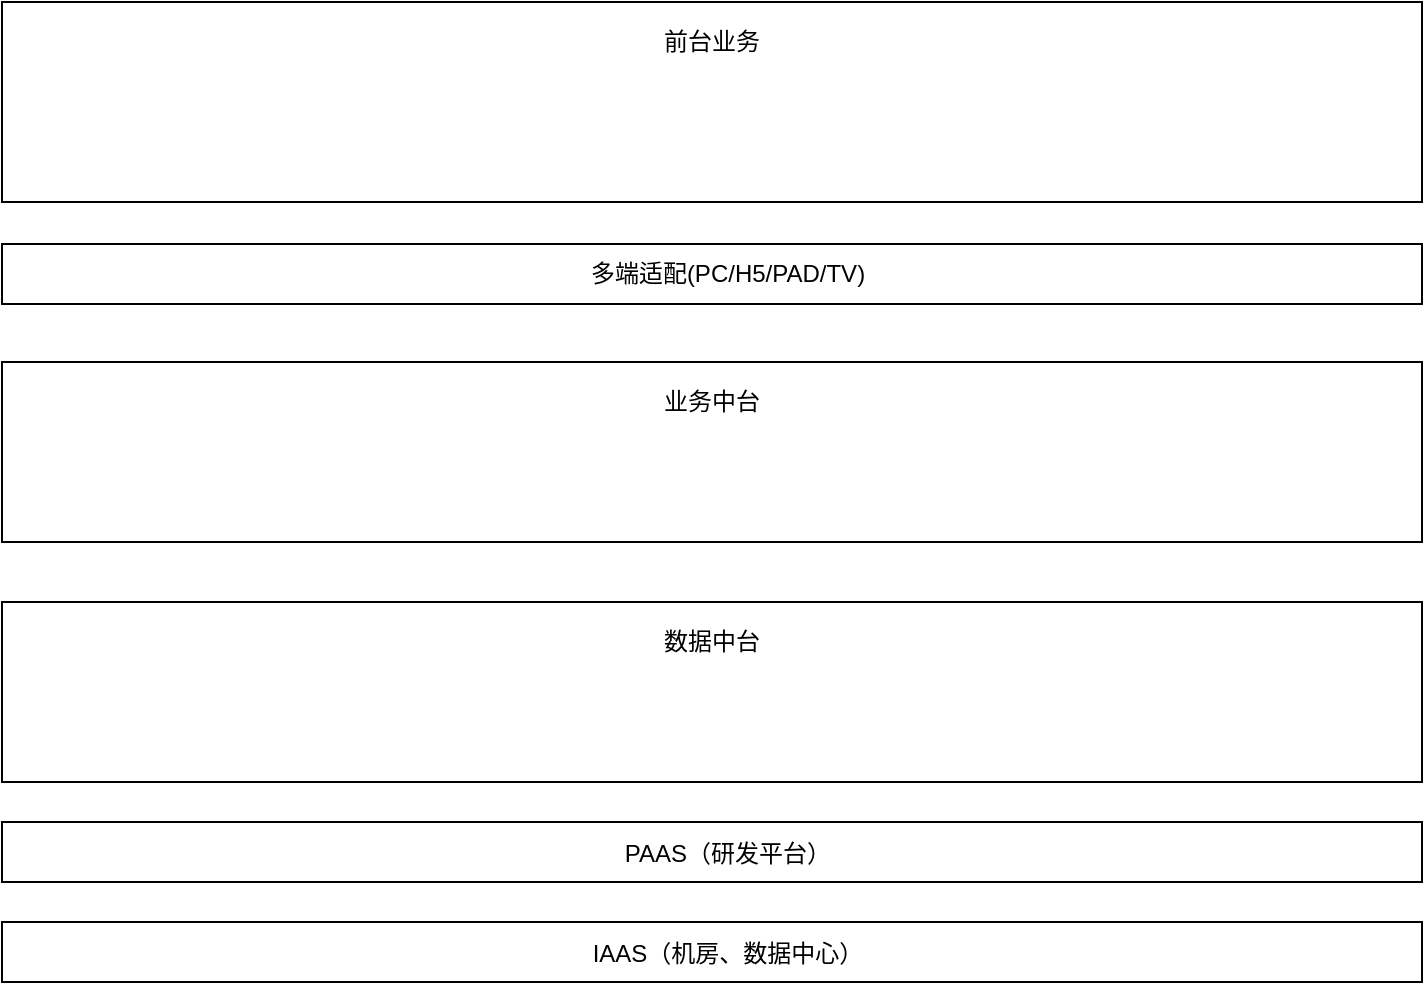 <mxfile version="11.3.1" type="github" pages="1"><diagram id="Y6tTRYtsbHOTUgFSEDFm" name="第 1 页"><mxGraphModel dx="946" dy="590" grid="1" gridSize="10" guides="1" tooltips="1" connect="1" arrows="1" fold="1" page="1" pageScale="1" pageWidth="826" pageHeight="1169" math="0" shadow="0"><root><mxCell id="0"/><mxCell id="1" parent="0"/><mxCell id="UKIGuLHINSC2vppwHhPj-1" value="" style="rounded=0;whiteSpace=wrap;html=1;" vertex="1" parent="1"><mxGeometry x="50" y="430" width="710" height="30" as="geometry"/></mxCell><mxCell id="UKIGuLHINSC2vppwHhPj-3" value="" style="rounded=0;whiteSpace=wrap;html=1;" vertex="1" parent="1"><mxGeometry x="50" y="20" width="710" height="100" as="geometry"/></mxCell><mxCell id="UKIGuLHINSC2vppwHhPj-2" value="前台业务" style="text;html=1;strokeColor=none;fillColor=none;align=center;verticalAlign=middle;whiteSpace=wrap;rounded=0;" vertex="1" parent="1"><mxGeometry x="360" y="30" width="90" height="20" as="geometry"/></mxCell><mxCell id="UKIGuLHINSC2vppwHhPj-4" value="PAAS（研发平台）" style="text;html=1;strokeColor=none;fillColor=none;align=center;verticalAlign=middle;whiteSpace=wrap;rounded=0;" vertex="1" parent="1"><mxGeometry x="307" y="436" width="212" height="20" as="geometry"/></mxCell><mxCell id="UKIGuLHINSC2vppwHhPj-5" value="" style="rounded=0;whiteSpace=wrap;html=1;" vertex="1" parent="1"><mxGeometry x="50" y="200" width="710" height="90" as="geometry"/></mxCell><mxCell id="UKIGuLHINSC2vppwHhPj-7" value="" style="rounded=0;whiteSpace=wrap;html=1;" vertex="1" parent="1"><mxGeometry x="50" y="320" width="710" height="90" as="geometry"/></mxCell><mxCell id="UKIGuLHINSC2vppwHhPj-6" value="业务中台" style="text;html=1;strokeColor=none;fillColor=none;align=center;verticalAlign=middle;whiteSpace=wrap;rounded=0;" vertex="1" parent="1"><mxGeometry x="360" y="210" width="90" height="20" as="geometry"/></mxCell><mxCell id="UKIGuLHINSC2vppwHhPj-9" style="edgeStyle=orthogonalEdgeStyle;rounded=0;orthogonalLoop=1;jettySize=auto;html=1;exitX=0.5;exitY=1;exitDx=0;exitDy=0;" edge="1" parent="1" source="UKIGuLHINSC2vppwHhPj-3" target="UKIGuLHINSC2vppwHhPj-3"><mxGeometry relative="1" as="geometry"/></mxCell><mxCell id="UKIGuLHINSC2vppwHhPj-10" value="数据中台" style="text;html=1;strokeColor=none;fillColor=none;align=center;verticalAlign=middle;whiteSpace=wrap;rounded=0;" vertex="1" parent="1"><mxGeometry x="360" y="330" width="90" height="20" as="geometry"/></mxCell><mxCell id="UKIGuLHINSC2vppwHhPj-12" value="" style="rounded=0;whiteSpace=wrap;html=1;" vertex="1" parent="1"><mxGeometry x="50" y="141" width="710" height="30" as="geometry"/></mxCell><mxCell id="UKIGuLHINSC2vppwHhPj-11" value="多端适配(PC/H5/PAD/TV)" style="text;html=1;strokeColor=none;fillColor=none;align=center;verticalAlign=middle;whiteSpace=wrap;rounded=0;" vertex="1" parent="1"><mxGeometry x="307" y="146" width="212" height="20" as="geometry"/></mxCell><mxCell id="UKIGuLHINSC2vppwHhPj-13" value="" style="rounded=0;whiteSpace=wrap;html=1;" vertex="1" parent="1"><mxGeometry x="50" y="480" width="710" height="30" as="geometry"/></mxCell><mxCell id="UKIGuLHINSC2vppwHhPj-14" value="IAAS（机房、数据中心）" style="text;html=1;strokeColor=none;fillColor=none;align=center;verticalAlign=middle;whiteSpace=wrap;rounded=0;" vertex="1" parent="1"><mxGeometry x="307" y="486" width="212" height="20" as="geometry"/></mxCell></root></mxGraphModel></diagram></mxfile>